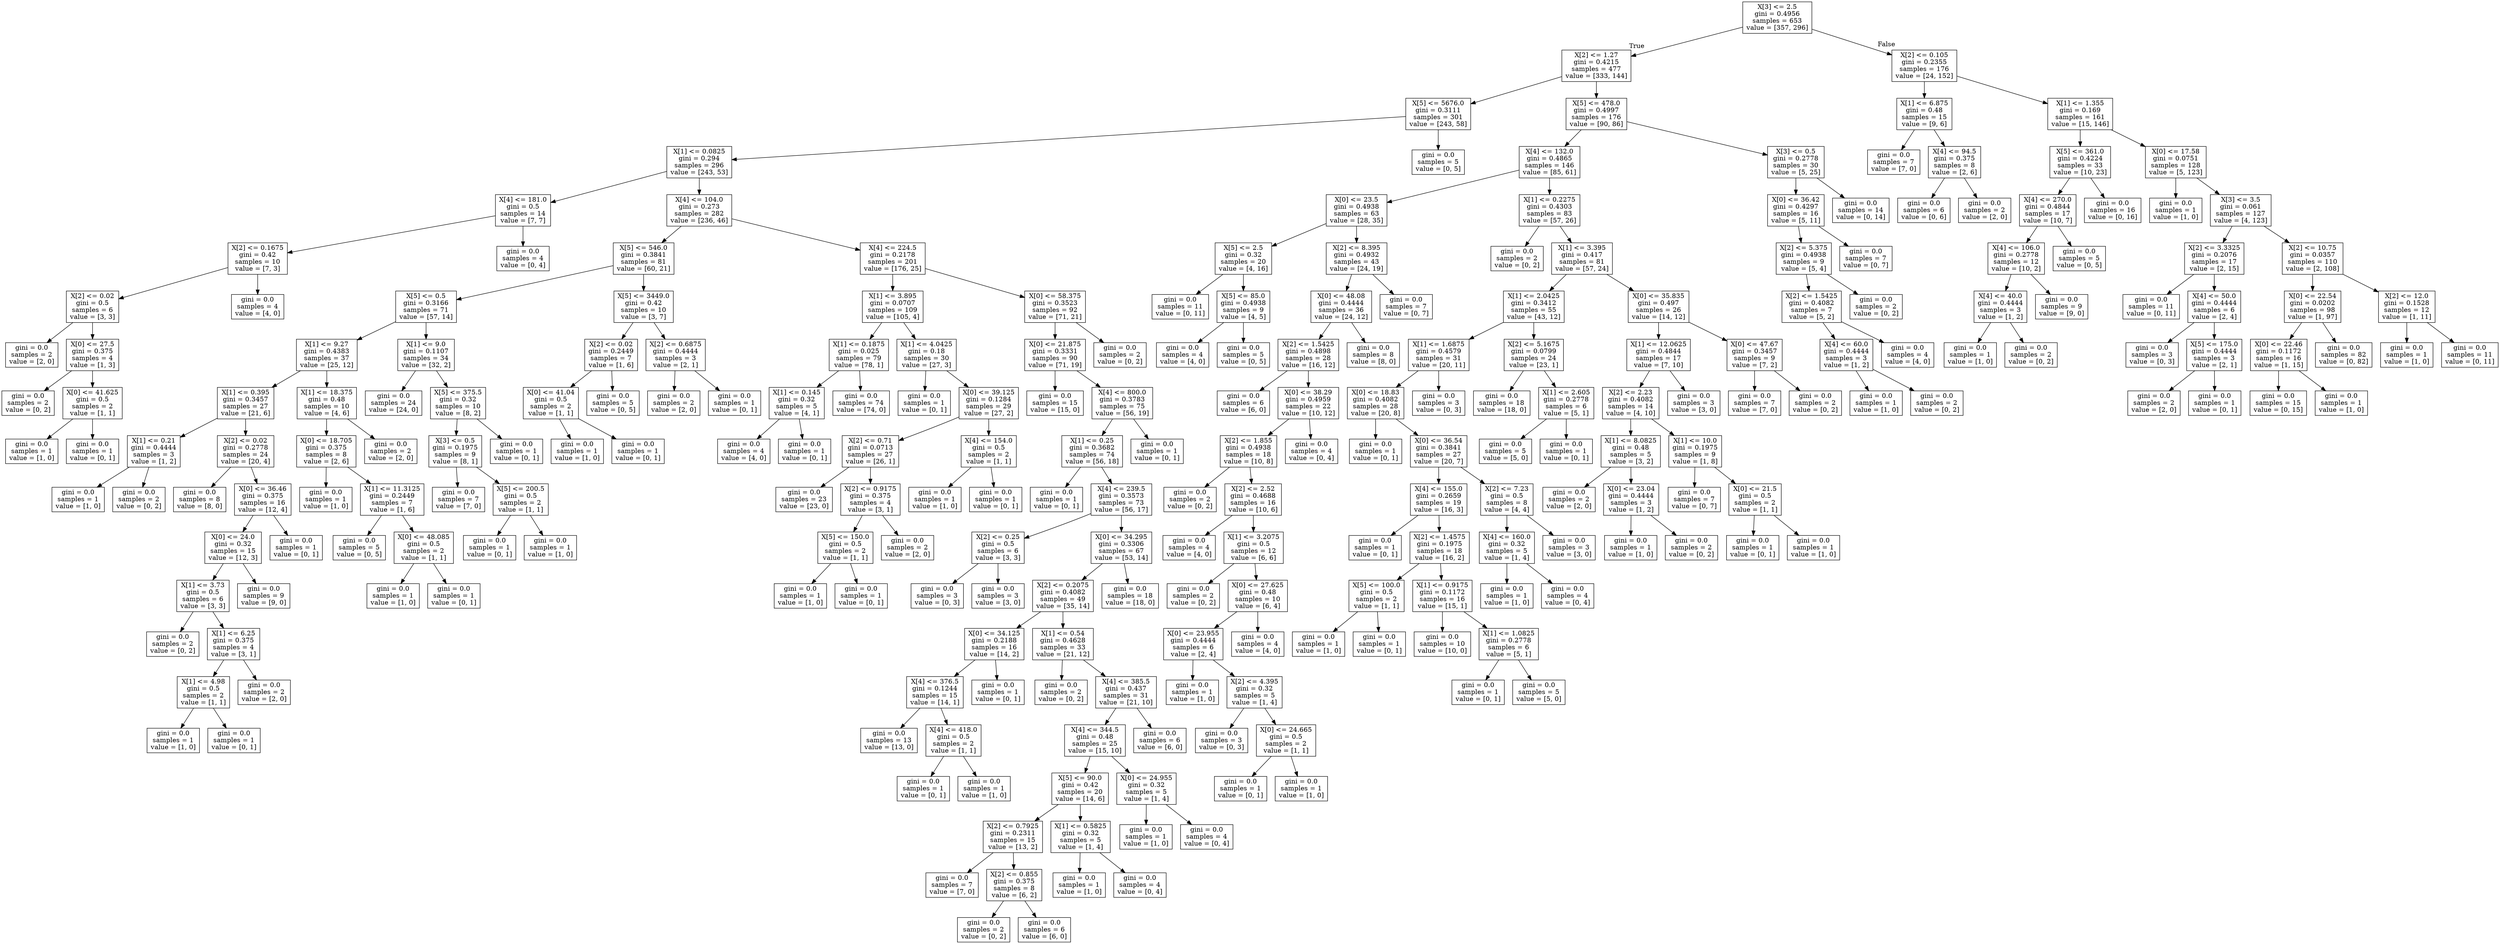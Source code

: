 digraph Tree {
node [shape=box] ;
0 [label="X[3] <= 2.5\ngini = 0.4956\nsamples = 653\nvalue = [357, 296]"] ;
1 [label="X[2] <= 1.27\ngini = 0.4215\nsamples = 477\nvalue = [333, 144]"] ;
0 -> 1 [labeldistance=2.5, labelangle=45, headlabel="True"] ;
2 [label="X[5] <= 5676.0\ngini = 0.3111\nsamples = 301\nvalue = [243, 58]"] ;
1 -> 2 ;
3 [label="X[1] <= 0.0825\ngini = 0.294\nsamples = 296\nvalue = [243, 53]"] ;
2 -> 3 ;
4 [label="X[4] <= 181.0\ngini = 0.5\nsamples = 14\nvalue = [7, 7]"] ;
3 -> 4 ;
5 [label="X[2] <= 0.1675\ngini = 0.42\nsamples = 10\nvalue = [7, 3]"] ;
4 -> 5 ;
6 [label="X[2] <= 0.02\ngini = 0.5\nsamples = 6\nvalue = [3, 3]"] ;
5 -> 6 ;
7 [label="gini = 0.0\nsamples = 2\nvalue = [2, 0]"] ;
6 -> 7 ;
8 [label="X[0] <= 27.5\ngini = 0.375\nsamples = 4\nvalue = [1, 3]"] ;
6 -> 8 ;
9 [label="gini = 0.0\nsamples = 2\nvalue = [0, 2]"] ;
8 -> 9 ;
10 [label="X[0] <= 41.625\ngini = 0.5\nsamples = 2\nvalue = [1, 1]"] ;
8 -> 10 ;
11 [label="gini = 0.0\nsamples = 1\nvalue = [1, 0]"] ;
10 -> 11 ;
12 [label="gini = 0.0\nsamples = 1\nvalue = [0, 1]"] ;
10 -> 12 ;
13 [label="gini = 0.0\nsamples = 4\nvalue = [4, 0]"] ;
5 -> 13 ;
14 [label="gini = 0.0\nsamples = 4\nvalue = [0, 4]"] ;
4 -> 14 ;
15 [label="X[4] <= 104.0\ngini = 0.273\nsamples = 282\nvalue = [236, 46]"] ;
3 -> 15 ;
16 [label="X[5] <= 546.0\ngini = 0.3841\nsamples = 81\nvalue = [60, 21]"] ;
15 -> 16 ;
17 [label="X[5] <= 0.5\ngini = 0.3166\nsamples = 71\nvalue = [57, 14]"] ;
16 -> 17 ;
18 [label="X[1] <= 9.27\ngini = 0.4383\nsamples = 37\nvalue = [25, 12]"] ;
17 -> 18 ;
19 [label="X[1] <= 0.395\ngini = 0.3457\nsamples = 27\nvalue = [21, 6]"] ;
18 -> 19 ;
20 [label="X[1] <= 0.21\ngini = 0.4444\nsamples = 3\nvalue = [1, 2]"] ;
19 -> 20 ;
21 [label="gini = 0.0\nsamples = 1\nvalue = [1, 0]"] ;
20 -> 21 ;
22 [label="gini = 0.0\nsamples = 2\nvalue = [0, 2]"] ;
20 -> 22 ;
23 [label="X[2] <= 0.02\ngini = 0.2778\nsamples = 24\nvalue = [20, 4]"] ;
19 -> 23 ;
24 [label="gini = 0.0\nsamples = 8\nvalue = [8, 0]"] ;
23 -> 24 ;
25 [label="X[0] <= 36.46\ngini = 0.375\nsamples = 16\nvalue = [12, 4]"] ;
23 -> 25 ;
26 [label="X[0] <= 24.0\ngini = 0.32\nsamples = 15\nvalue = [12, 3]"] ;
25 -> 26 ;
27 [label="X[1] <= 3.73\ngini = 0.5\nsamples = 6\nvalue = [3, 3]"] ;
26 -> 27 ;
28 [label="gini = 0.0\nsamples = 2\nvalue = [0, 2]"] ;
27 -> 28 ;
29 [label="X[1] <= 6.25\ngini = 0.375\nsamples = 4\nvalue = [3, 1]"] ;
27 -> 29 ;
30 [label="X[1] <= 4.98\ngini = 0.5\nsamples = 2\nvalue = [1, 1]"] ;
29 -> 30 ;
31 [label="gini = 0.0\nsamples = 1\nvalue = [1, 0]"] ;
30 -> 31 ;
32 [label="gini = 0.0\nsamples = 1\nvalue = [0, 1]"] ;
30 -> 32 ;
33 [label="gini = 0.0\nsamples = 2\nvalue = [2, 0]"] ;
29 -> 33 ;
34 [label="gini = 0.0\nsamples = 9\nvalue = [9, 0]"] ;
26 -> 34 ;
35 [label="gini = 0.0\nsamples = 1\nvalue = [0, 1]"] ;
25 -> 35 ;
36 [label="X[1] <= 18.375\ngini = 0.48\nsamples = 10\nvalue = [4, 6]"] ;
18 -> 36 ;
37 [label="X[0] <= 18.705\ngini = 0.375\nsamples = 8\nvalue = [2, 6]"] ;
36 -> 37 ;
38 [label="gini = 0.0\nsamples = 1\nvalue = [1, 0]"] ;
37 -> 38 ;
39 [label="X[1] <= 11.3125\ngini = 0.2449\nsamples = 7\nvalue = [1, 6]"] ;
37 -> 39 ;
40 [label="gini = 0.0\nsamples = 5\nvalue = [0, 5]"] ;
39 -> 40 ;
41 [label="X[0] <= 48.085\ngini = 0.5\nsamples = 2\nvalue = [1, 1]"] ;
39 -> 41 ;
42 [label="gini = 0.0\nsamples = 1\nvalue = [1, 0]"] ;
41 -> 42 ;
43 [label="gini = 0.0\nsamples = 1\nvalue = [0, 1]"] ;
41 -> 43 ;
44 [label="gini = 0.0\nsamples = 2\nvalue = [2, 0]"] ;
36 -> 44 ;
45 [label="X[1] <= 9.0\ngini = 0.1107\nsamples = 34\nvalue = [32, 2]"] ;
17 -> 45 ;
46 [label="gini = 0.0\nsamples = 24\nvalue = [24, 0]"] ;
45 -> 46 ;
47 [label="X[5] <= 375.5\ngini = 0.32\nsamples = 10\nvalue = [8, 2]"] ;
45 -> 47 ;
48 [label="X[3] <= 0.5\ngini = 0.1975\nsamples = 9\nvalue = [8, 1]"] ;
47 -> 48 ;
49 [label="gini = 0.0\nsamples = 7\nvalue = [7, 0]"] ;
48 -> 49 ;
50 [label="X[5] <= 200.5\ngini = 0.5\nsamples = 2\nvalue = [1, 1]"] ;
48 -> 50 ;
51 [label="gini = 0.0\nsamples = 1\nvalue = [0, 1]"] ;
50 -> 51 ;
52 [label="gini = 0.0\nsamples = 1\nvalue = [1, 0]"] ;
50 -> 52 ;
53 [label="gini = 0.0\nsamples = 1\nvalue = [0, 1]"] ;
47 -> 53 ;
54 [label="X[5] <= 3449.0\ngini = 0.42\nsamples = 10\nvalue = [3, 7]"] ;
16 -> 54 ;
55 [label="X[2] <= 0.02\ngini = 0.2449\nsamples = 7\nvalue = [1, 6]"] ;
54 -> 55 ;
56 [label="X[0] <= 41.04\ngini = 0.5\nsamples = 2\nvalue = [1, 1]"] ;
55 -> 56 ;
57 [label="gini = 0.0\nsamples = 1\nvalue = [1, 0]"] ;
56 -> 57 ;
58 [label="gini = 0.0\nsamples = 1\nvalue = [0, 1]"] ;
56 -> 58 ;
59 [label="gini = 0.0\nsamples = 5\nvalue = [0, 5]"] ;
55 -> 59 ;
60 [label="X[2] <= 0.6875\ngini = 0.4444\nsamples = 3\nvalue = [2, 1]"] ;
54 -> 60 ;
61 [label="gini = 0.0\nsamples = 2\nvalue = [2, 0]"] ;
60 -> 61 ;
62 [label="gini = 0.0\nsamples = 1\nvalue = [0, 1]"] ;
60 -> 62 ;
63 [label="X[4] <= 224.5\ngini = 0.2178\nsamples = 201\nvalue = [176, 25]"] ;
15 -> 63 ;
64 [label="X[1] <= 3.895\ngini = 0.0707\nsamples = 109\nvalue = [105, 4]"] ;
63 -> 64 ;
65 [label="X[1] <= 0.1875\ngini = 0.025\nsamples = 79\nvalue = [78, 1]"] ;
64 -> 65 ;
66 [label="X[1] <= 0.145\ngini = 0.32\nsamples = 5\nvalue = [4, 1]"] ;
65 -> 66 ;
67 [label="gini = 0.0\nsamples = 4\nvalue = [4, 0]"] ;
66 -> 67 ;
68 [label="gini = 0.0\nsamples = 1\nvalue = [0, 1]"] ;
66 -> 68 ;
69 [label="gini = 0.0\nsamples = 74\nvalue = [74, 0]"] ;
65 -> 69 ;
70 [label="X[1] <= 4.0425\ngini = 0.18\nsamples = 30\nvalue = [27, 3]"] ;
64 -> 70 ;
71 [label="gini = 0.0\nsamples = 1\nvalue = [0, 1]"] ;
70 -> 71 ;
72 [label="X[0] <= 39.125\ngini = 0.1284\nsamples = 29\nvalue = [27, 2]"] ;
70 -> 72 ;
73 [label="X[2] <= 0.71\ngini = 0.0713\nsamples = 27\nvalue = [26, 1]"] ;
72 -> 73 ;
74 [label="gini = 0.0\nsamples = 23\nvalue = [23, 0]"] ;
73 -> 74 ;
75 [label="X[2] <= 0.9175\ngini = 0.375\nsamples = 4\nvalue = [3, 1]"] ;
73 -> 75 ;
76 [label="X[5] <= 150.0\ngini = 0.5\nsamples = 2\nvalue = [1, 1]"] ;
75 -> 76 ;
77 [label="gini = 0.0\nsamples = 1\nvalue = [1, 0]"] ;
76 -> 77 ;
78 [label="gini = 0.0\nsamples = 1\nvalue = [0, 1]"] ;
76 -> 78 ;
79 [label="gini = 0.0\nsamples = 2\nvalue = [2, 0]"] ;
75 -> 79 ;
80 [label="X[4] <= 154.0\ngini = 0.5\nsamples = 2\nvalue = [1, 1]"] ;
72 -> 80 ;
81 [label="gini = 0.0\nsamples = 1\nvalue = [1, 0]"] ;
80 -> 81 ;
82 [label="gini = 0.0\nsamples = 1\nvalue = [0, 1]"] ;
80 -> 82 ;
83 [label="X[0] <= 58.375\ngini = 0.3523\nsamples = 92\nvalue = [71, 21]"] ;
63 -> 83 ;
84 [label="X[0] <= 21.875\ngini = 0.3331\nsamples = 90\nvalue = [71, 19]"] ;
83 -> 84 ;
85 [label="gini = 0.0\nsamples = 15\nvalue = [15, 0]"] ;
84 -> 85 ;
86 [label="X[4] <= 800.0\ngini = 0.3783\nsamples = 75\nvalue = [56, 19]"] ;
84 -> 86 ;
87 [label="X[1] <= 0.25\ngini = 0.3682\nsamples = 74\nvalue = [56, 18]"] ;
86 -> 87 ;
88 [label="gini = 0.0\nsamples = 1\nvalue = [0, 1]"] ;
87 -> 88 ;
89 [label="X[4] <= 239.5\ngini = 0.3573\nsamples = 73\nvalue = [56, 17]"] ;
87 -> 89 ;
90 [label="X[2] <= 0.25\ngini = 0.5\nsamples = 6\nvalue = [3, 3]"] ;
89 -> 90 ;
91 [label="gini = 0.0\nsamples = 3\nvalue = [0, 3]"] ;
90 -> 91 ;
92 [label="gini = 0.0\nsamples = 3\nvalue = [3, 0]"] ;
90 -> 92 ;
93 [label="X[0] <= 34.295\ngini = 0.3306\nsamples = 67\nvalue = [53, 14]"] ;
89 -> 93 ;
94 [label="X[2] <= 0.2075\ngini = 0.4082\nsamples = 49\nvalue = [35, 14]"] ;
93 -> 94 ;
95 [label="X[0] <= 34.125\ngini = 0.2188\nsamples = 16\nvalue = [14, 2]"] ;
94 -> 95 ;
96 [label="X[4] <= 376.5\ngini = 0.1244\nsamples = 15\nvalue = [14, 1]"] ;
95 -> 96 ;
97 [label="gini = 0.0\nsamples = 13\nvalue = [13, 0]"] ;
96 -> 97 ;
98 [label="X[4] <= 418.0\ngini = 0.5\nsamples = 2\nvalue = [1, 1]"] ;
96 -> 98 ;
99 [label="gini = 0.0\nsamples = 1\nvalue = [0, 1]"] ;
98 -> 99 ;
100 [label="gini = 0.0\nsamples = 1\nvalue = [1, 0]"] ;
98 -> 100 ;
101 [label="gini = 0.0\nsamples = 1\nvalue = [0, 1]"] ;
95 -> 101 ;
102 [label="X[1] <= 0.54\ngini = 0.4628\nsamples = 33\nvalue = [21, 12]"] ;
94 -> 102 ;
103 [label="gini = 0.0\nsamples = 2\nvalue = [0, 2]"] ;
102 -> 103 ;
104 [label="X[4] <= 385.5\ngini = 0.437\nsamples = 31\nvalue = [21, 10]"] ;
102 -> 104 ;
105 [label="X[4] <= 344.5\ngini = 0.48\nsamples = 25\nvalue = [15, 10]"] ;
104 -> 105 ;
106 [label="X[5] <= 90.0\ngini = 0.42\nsamples = 20\nvalue = [14, 6]"] ;
105 -> 106 ;
107 [label="X[2] <= 0.7925\ngini = 0.2311\nsamples = 15\nvalue = [13, 2]"] ;
106 -> 107 ;
108 [label="gini = 0.0\nsamples = 7\nvalue = [7, 0]"] ;
107 -> 108 ;
109 [label="X[2] <= 0.855\ngini = 0.375\nsamples = 8\nvalue = [6, 2]"] ;
107 -> 109 ;
110 [label="gini = 0.0\nsamples = 2\nvalue = [0, 2]"] ;
109 -> 110 ;
111 [label="gini = 0.0\nsamples = 6\nvalue = [6, 0]"] ;
109 -> 111 ;
112 [label="X[1] <= 0.5825\ngini = 0.32\nsamples = 5\nvalue = [1, 4]"] ;
106 -> 112 ;
113 [label="gini = 0.0\nsamples = 1\nvalue = [1, 0]"] ;
112 -> 113 ;
114 [label="gini = 0.0\nsamples = 4\nvalue = [0, 4]"] ;
112 -> 114 ;
115 [label="X[0] <= 24.955\ngini = 0.32\nsamples = 5\nvalue = [1, 4]"] ;
105 -> 115 ;
116 [label="gini = 0.0\nsamples = 1\nvalue = [1, 0]"] ;
115 -> 116 ;
117 [label="gini = 0.0\nsamples = 4\nvalue = [0, 4]"] ;
115 -> 117 ;
118 [label="gini = 0.0\nsamples = 6\nvalue = [6, 0]"] ;
104 -> 118 ;
119 [label="gini = 0.0\nsamples = 18\nvalue = [18, 0]"] ;
93 -> 119 ;
120 [label="gini = 0.0\nsamples = 1\nvalue = [0, 1]"] ;
86 -> 120 ;
121 [label="gini = 0.0\nsamples = 2\nvalue = [0, 2]"] ;
83 -> 121 ;
122 [label="gini = 0.0\nsamples = 5\nvalue = [0, 5]"] ;
2 -> 122 ;
123 [label="X[5] <= 478.0\ngini = 0.4997\nsamples = 176\nvalue = [90, 86]"] ;
1 -> 123 ;
124 [label="X[4] <= 132.0\ngini = 0.4865\nsamples = 146\nvalue = [85, 61]"] ;
123 -> 124 ;
125 [label="X[0] <= 23.5\ngini = 0.4938\nsamples = 63\nvalue = [28, 35]"] ;
124 -> 125 ;
126 [label="X[5] <= 2.5\ngini = 0.32\nsamples = 20\nvalue = [4, 16]"] ;
125 -> 126 ;
127 [label="gini = 0.0\nsamples = 11\nvalue = [0, 11]"] ;
126 -> 127 ;
128 [label="X[5] <= 85.0\ngini = 0.4938\nsamples = 9\nvalue = [4, 5]"] ;
126 -> 128 ;
129 [label="gini = 0.0\nsamples = 4\nvalue = [4, 0]"] ;
128 -> 129 ;
130 [label="gini = 0.0\nsamples = 5\nvalue = [0, 5]"] ;
128 -> 130 ;
131 [label="X[2] <= 8.395\ngini = 0.4932\nsamples = 43\nvalue = [24, 19]"] ;
125 -> 131 ;
132 [label="X[0] <= 48.08\ngini = 0.4444\nsamples = 36\nvalue = [24, 12]"] ;
131 -> 132 ;
133 [label="X[2] <= 1.5425\ngini = 0.4898\nsamples = 28\nvalue = [16, 12]"] ;
132 -> 133 ;
134 [label="gini = 0.0\nsamples = 6\nvalue = [6, 0]"] ;
133 -> 134 ;
135 [label="X[0] <= 38.29\ngini = 0.4959\nsamples = 22\nvalue = [10, 12]"] ;
133 -> 135 ;
136 [label="X[2] <= 1.855\ngini = 0.4938\nsamples = 18\nvalue = [10, 8]"] ;
135 -> 136 ;
137 [label="gini = 0.0\nsamples = 2\nvalue = [0, 2]"] ;
136 -> 137 ;
138 [label="X[2] <= 2.52\ngini = 0.4688\nsamples = 16\nvalue = [10, 6]"] ;
136 -> 138 ;
139 [label="gini = 0.0\nsamples = 4\nvalue = [4, 0]"] ;
138 -> 139 ;
140 [label="X[1] <= 3.2075\ngini = 0.5\nsamples = 12\nvalue = [6, 6]"] ;
138 -> 140 ;
141 [label="gini = 0.0\nsamples = 2\nvalue = [0, 2]"] ;
140 -> 141 ;
142 [label="X[0] <= 27.625\ngini = 0.48\nsamples = 10\nvalue = [6, 4]"] ;
140 -> 142 ;
143 [label="X[0] <= 23.955\ngini = 0.4444\nsamples = 6\nvalue = [2, 4]"] ;
142 -> 143 ;
144 [label="gini = 0.0\nsamples = 1\nvalue = [1, 0]"] ;
143 -> 144 ;
145 [label="X[2] <= 4.395\ngini = 0.32\nsamples = 5\nvalue = [1, 4]"] ;
143 -> 145 ;
146 [label="gini = 0.0\nsamples = 3\nvalue = [0, 3]"] ;
145 -> 146 ;
147 [label="X[0] <= 24.665\ngini = 0.5\nsamples = 2\nvalue = [1, 1]"] ;
145 -> 147 ;
148 [label="gini = 0.0\nsamples = 1\nvalue = [0, 1]"] ;
147 -> 148 ;
149 [label="gini = 0.0\nsamples = 1\nvalue = [1, 0]"] ;
147 -> 149 ;
150 [label="gini = 0.0\nsamples = 4\nvalue = [4, 0]"] ;
142 -> 150 ;
151 [label="gini = 0.0\nsamples = 4\nvalue = [0, 4]"] ;
135 -> 151 ;
152 [label="gini = 0.0\nsamples = 8\nvalue = [8, 0]"] ;
132 -> 152 ;
153 [label="gini = 0.0\nsamples = 7\nvalue = [0, 7]"] ;
131 -> 153 ;
154 [label="X[1] <= 0.2275\ngini = 0.4303\nsamples = 83\nvalue = [57, 26]"] ;
124 -> 154 ;
155 [label="gini = 0.0\nsamples = 2\nvalue = [0, 2]"] ;
154 -> 155 ;
156 [label="X[1] <= 3.395\ngini = 0.417\nsamples = 81\nvalue = [57, 24]"] ;
154 -> 156 ;
157 [label="X[1] <= 2.0425\ngini = 0.3412\nsamples = 55\nvalue = [43, 12]"] ;
156 -> 157 ;
158 [label="X[1] <= 1.6875\ngini = 0.4579\nsamples = 31\nvalue = [20, 11]"] ;
157 -> 158 ;
159 [label="X[0] <= 18.83\ngini = 0.4082\nsamples = 28\nvalue = [20, 8]"] ;
158 -> 159 ;
160 [label="gini = 0.0\nsamples = 1\nvalue = [0, 1]"] ;
159 -> 160 ;
161 [label="X[0] <= 36.54\ngini = 0.3841\nsamples = 27\nvalue = [20, 7]"] ;
159 -> 161 ;
162 [label="X[4] <= 155.0\ngini = 0.2659\nsamples = 19\nvalue = [16, 3]"] ;
161 -> 162 ;
163 [label="gini = 0.0\nsamples = 1\nvalue = [0, 1]"] ;
162 -> 163 ;
164 [label="X[2] <= 1.4575\ngini = 0.1975\nsamples = 18\nvalue = [16, 2]"] ;
162 -> 164 ;
165 [label="X[5] <= 100.0\ngini = 0.5\nsamples = 2\nvalue = [1, 1]"] ;
164 -> 165 ;
166 [label="gini = 0.0\nsamples = 1\nvalue = [1, 0]"] ;
165 -> 166 ;
167 [label="gini = 0.0\nsamples = 1\nvalue = [0, 1]"] ;
165 -> 167 ;
168 [label="X[1] <= 0.9175\ngini = 0.1172\nsamples = 16\nvalue = [15, 1]"] ;
164 -> 168 ;
169 [label="gini = 0.0\nsamples = 10\nvalue = [10, 0]"] ;
168 -> 169 ;
170 [label="X[1] <= 1.0825\ngini = 0.2778\nsamples = 6\nvalue = [5, 1]"] ;
168 -> 170 ;
171 [label="gini = 0.0\nsamples = 1\nvalue = [0, 1]"] ;
170 -> 171 ;
172 [label="gini = 0.0\nsamples = 5\nvalue = [5, 0]"] ;
170 -> 172 ;
173 [label="X[2] <= 7.23\ngini = 0.5\nsamples = 8\nvalue = [4, 4]"] ;
161 -> 173 ;
174 [label="X[4] <= 160.0\ngini = 0.32\nsamples = 5\nvalue = [1, 4]"] ;
173 -> 174 ;
175 [label="gini = 0.0\nsamples = 1\nvalue = [1, 0]"] ;
174 -> 175 ;
176 [label="gini = 0.0\nsamples = 4\nvalue = [0, 4]"] ;
174 -> 176 ;
177 [label="gini = 0.0\nsamples = 3\nvalue = [3, 0]"] ;
173 -> 177 ;
178 [label="gini = 0.0\nsamples = 3\nvalue = [0, 3]"] ;
158 -> 178 ;
179 [label="X[2] <= 5.1675\ngini = 0.0799\nsamples = 24\nvalue = [23, 1]"] ;
157 -> 179 ;
180 [label="gini = 0.0\nsamples = 18\nvalue = [18, 0]"] ;
179 -> 180 ;
181 [label="X[1] <= 2.605\ngini = 0.2778\nsamples = 6\nvalue = [5, 1]"] ;
179 -> 181 ;
182 [label="gini = 0.0\nsamples = 5\nvalue = [5, 0]"] ;
181 -> 182 ;
183 [label="gini = 0.0\nsamples = 1\nvalue = [0, 1]"] ;
181 -> 183 ;
184 [label="X[0] <= 35.835\ngini = 0.497\nsamples = 26\nvalue = [14, 12]"] ;
156 -> 184 ;
185 [label="X[1] <= 12.0625\ngini = 0.4844\nsamples = 17\nvalue = [7, 10]"] ;
184 -> 185 ;
186 [label="X[2] <= 2.23\ngini = 0.4082\nsamples = 14\nvalue = [4, 10]"] ;
185 -> 186 ;
187 [label="X[1] <= 8.0825\ngini = 0.48\nsamples = 5\nvalue = [3, 2]"] ;
186 -> 187 ;
188 [label="gini = 0.0\nsamples = 2\nvalue = [2, 0]"] ;
187 -> 188 ;
189 [label="X[0] <= 23.04\ngini = 0.4444\nsamples = 3\nvalue = [1, 2]"] ;
187 -> 189 ;
190 [label="gini = 0.0\nsamples = 1\nvalue = [1, 0]"] ;
189 -> 190 ;
191 [label="gini = 0.0\nsamples = 2\nvalue = [0, 2]"] ;
189 -> 191 ;
192 [label="X[1] <= 10.0\ngini = 0.1975\nsamples = 9\nvalue = [1, 8]"] ;
186 -> 192 ;
193 [label="gini = 0.0\nsamples = 7\nvalue = [0, 7]"] ;
192 -> 193 ;
194 [label="X[0] <= 21.5\ngini = 0.5\nsamples = 2\nvalue = [1, 1]"] ;
192 -> 194 ;
195 [label="gini = 0.0\nsamples = 1\nvalue = [0, 1]"] ;
194 -> 195 ;
196 [label="gini = 0.0\nsamples = 1\nvalue = [1, 0]"] ;
194 -> 196 ;
197 [label="gini = 0.0\nsamples = 3\nvalue = [3, 0]"] ;
185 -> 197 ;
198 [label="X[0] <= 47.67\ngini = 0.3457\nsamples = 9\nvalue = [7, 2]"] ;
184 -> 198 ;
199 [label="gini = 0.0\nsamples = 7\nvalue = [7, 0]"] ;
198 -> 199 ;
200 [label="gini = 0.0\nsamples = 2\nvalue = [0, 2]"] ;
198 -> 200 ;
201 [label="X[3] <= 0.5\ngini = 0.2778\nsamples = 30\nvalue = [5, 25]"] ;
123 -> 201 ;
202 [label="X[0] <= 36.42\ngini = 0.4297\nsamples = 16\nvalue = [5, 11]"] ;
201 -> 202 ;
203 [label="X[2] <= 5.375\ngini = 0.4938\nsamples = 9\nvalue = [5, 4]"] ;
202 -> 203 ;
204 [label="X[2] <= 1.5425\ngini = 0.4082\nsamples = 7\nvalue = [5, 2]"] ;
203 -> 204 ;
205 [label="X[4] <= 60.0\ngini = 0.4444\nsamples = 3\nvalue = [1, 2]"] ;
204 -> 205 ;
206 [label="gini = 0.0\nsamples = 1\nvalue = [1, 0]"] ;
205 -> 206 ;
207 [label="gini = 0.0\nsamples = 2\nvalue = [0, 2]"] ;
205 -> 207 ;
208 [label="gini = 0.0\nsamples = 4\nvalue = [4, 0]"] ;
204 -> 208 ;
209 [label="gini = 0.0\nsamples = 2\nvalue = [0, 2]"] ;
203 -> 209 ;
210 [label="gini = 0.0\nsamples = 7\nvalue = [0, 7]"] ;
202 -> 210 ;
211 [label="gini = 0.0\nsamples = 14\nvalue = [0, 14]"] ;
201 -> 211 ;
212 [label="X[2] <= 0.105\ngini = 0.2355\nsamples = 176\nvalue = [24, 152]"] ;
0 -> 212 [labeldistance=2.5, labelangle=-45, headlabel="False"] ;
213 [label="X[1] <= 6.875\ngini = 0.48\nsamples = 15\nvalue = [9, 6]"] ;
212 -> 213 ;
214 [label="gini = 0.0\nsamples = 7\nvalue = [7, 0]"] ;
213 -> 214 ;
215 [label="X[4] <= 94.5\ngini = 0.375\nsamples = 8\nvalue = [2, 6]"] ;
213 -> 215 ;
216 [label="gini = 0.0\nsamples = 6\nvalue = [0, 6]"] ;
215 -> 216 ;
217 [label="gini = 0.0\nsamples = 2\nvalue = [2, 0]"] ;
215 -> 217 ;
218 [label="X[1] <= 1.355\ngini = 0.169\nsamples = 161\nvalue = [15, 146]"] ;
212 -> 218 ;
219 [label="X[5] <= 361.0\ngini = 0.4224\nsamples = 33\nvalue = [10, 23]"] ;
218 -> 219 ;
220 [label="X[4] <= 270.0\ngini = 0.4844\nsamples = 17\nvalue = [10, 7]"] ;
219 -> 220 ;
221 [label="X[4] <= 106.0\ngini = 0.2778\nsamples = 12\nvalue = [10, 2]"] ;
220 -> 221 ;
222 [label="X[4] <= 40.0\ngini = 0.4444\nsamples = 3\nvalue = [1, 2]"] ;
221 -> 222 ;
223 [label="gini = 0.0\nsamples = 1\nvalue = [1, 0]"] ;
222 -> 223 ;
224 [label="gini = 0.0\nsamples = 2\nvalue = [0, 2]"] ;
222 -> 224 ;
225 [label="gini = 0.0\nsamples = 9\nvalue = [9, 0]"] ;
221 -> 225 ;
226 [label="gini = 0.0\nsamples = 5\nvalue = [0, 5]"] ;
220 -> 226 ;
227 [label="gini = 0.0\nsamples = 16\nvalue = [0, 16]"] ;
219 -> 227 ;
228 [label="X[0] <= 17.58\ngini = 0.0751\nsamples = 128\nvalue = [5, 123]"] ;
218 -> 228 ;
229 [label="gini = 0.0\nsamples = 1\nvalue = [1, 0]"] ;
228 -> 229 ;
230 [label="X[3] <= 3.5\ngini = 0.061\nsamples = 127\nvalue = [4, 123]"] ;
228 -> 230 ;
231 [label="X[2] <= 3.3325\ngini = 0.2076\nsamples = 17\nvalue = [2, 15]"] ;
230 -> 231 ;
232 [label="gini = 0.0\nsamples = 11\nvalue = [0, 11]"] ;
231 -> 232 ;
233 [label="X[4] <= 50.0\ngini = 0.4444\nsamples = 6\nvalue = [2, 4]"] ;
231 -> 233 ;
234 [label="gini = 0.0\nsamples = 3\nvalue = [0, 3]"] ;
233 -> 234 ;
235 [label="X[5] <= 175.0\ngini = 0.4444\nsamples = 3\nvalue = [2, 1]"] ;
233 -> 235 ;
236 [label="gini = 0.0\nsamples = 2\nvalue = [2, 0]"] ;
235 -> 236 ;
237 [label="gini = 0.0\nsamples = 1\nvalue = [0, 1]"] ;
235 -> 237 ;
238 [label="X[2] <= 10.75\ngini = 0.0357\nsamples = 110\nvalue = [2, 108]"] ;
230 -> 238 ;
239 [label="X[0] <= 22.54\ngini = 0.0202\nsamples = 98\nvalue = [1, 97]"] ;
238 -> 239 ;
240 [label="X[0] <= 22.46\ngini = 0.1172\nsamples = 16\nvalue = [1, 15]"] ;
239 -> 240 ;
241 [label="gini = 0.0\nsamples = 15\nvalue = [0, 15]"] ;
240 -> 241 ;
242 [label="gini = 0.0\nsamples = 1\nvalue = [1, 0]"] ;
240 -> 242 ;
243 [label="gini = 0.0\nsamples = 82\nvalue = [0, 82]"] ;
239 -> 243 ;
244 [label="X[2] <= 12.0\ngini = 0.1528\nsamples = 12\nvalue = [1, 11]"] ;
238 -> 244 ;
245 [label="gini = 0.0\nsamples = 1\nvalue = [1, 0]"] ;
244 -> 245 ;
246 [label="gini = 0.0\nsamples = 11\nvalue = [0, 11]"] ;
244 -> 246 ;
}